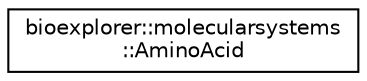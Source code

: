 digraph "Graphical Class Hierarchy"
{
 // LATEX_PDF_SIZE
  edge [fontname="Helvetica",fontsize="10",labelfontname="Helvetica",labelfontsize="10"];
  node [fontname="Helvetica",fontsize="10",shape=record];
  rankdir="LR";
  Node0 [label="bioexplorer::molecularsystems\l::AminoAcid",height=0.2,width=0.4,color="black", fillcolor="white", style="filled",URL="$d4/d03/structbioexplorer_1_1molecularsystems_1_1AminoAcid.html",tooltip="Structure containing amino acids long and shot names."];
}
